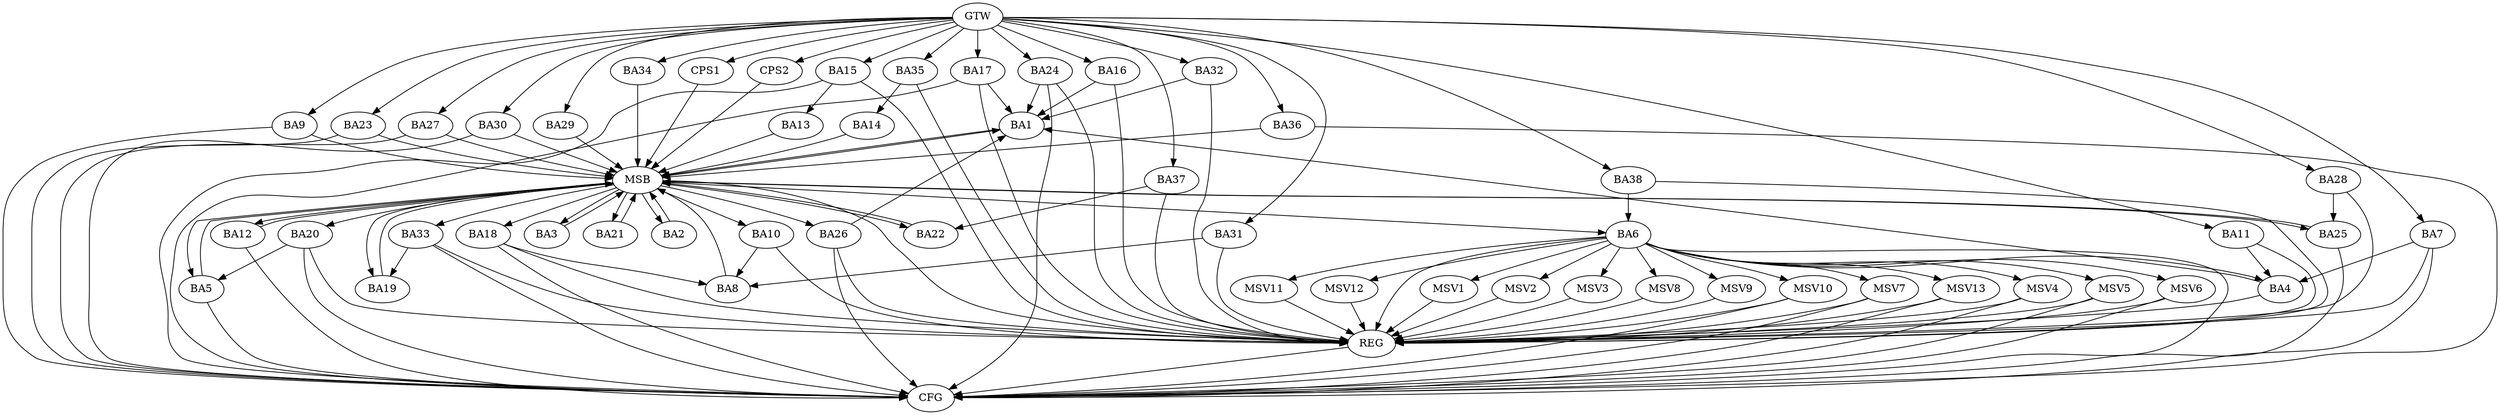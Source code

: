 strict digraph G {
  BA1 [ label="BA1" ];
  BA2 [ label="BA2" ];
  BA3 [ label="BA3" ];
  BA4 [ label="BA4" ];
  BA5 [ label="BA5" ];
  BA6 [ label="BA6" ];
  BA7 [ label="BA7" ];
  BA8 [ label="BA8" ];
  BA9 [ label="BA9" ];
  BA10 [ label="BA10" ];
  BA11 [ label="BA11" ];
  BA12 [ label="BA12" ];
  BA13 [ label="BA13" ];
  BA14 [ label="BA14" ];
  BA15 [ label="BA15" ];
  BA16 [ label="BA16" ];
  BA17 [ label="BA17" ];
  BA18 [ label="BA18" ];
  BA19 [ label="BA19" ];
  BA20 [ label="BA20" ];
  BA21 [ label="BA21" ];
  BA22 [ label="BA22" ];
  BA23 [ label="BA23" ];
  BA24 [ label="BA24" ];
  BA25 [ label="BA25" ];
  BA26 [ label="BA26" ];
  BA27 [ label="BA27" ];
  BA28 [ label="BA28" ];
  BA29 [ label="BA29" ];
  BA30 [ label="BA30" ];
  BA31 [ label="BA31" ];
  BA32 [ label="BA32" ];
  BA33 [ label="BA33" ];
  BA34 [ label="BA34" ];
  BA35 [ label="BA35" ];
  BA36 [ label="BA36" ];
  BA37 [ label="BA37" ];
  BA38 [ label="BA38" ];
  CPS1 [ label="CPS1" ];
  CPS2 [ label="CPS2" ];
  GTW [ label="GTW" ];
  REG [ label="REG" ];
  MSB [ label="MSB" ];
  CFG [ label="CFG" ];
  MSV1 [ label="MSV1" ];
  MSV2 [ label="MSV2" ];
  MSV3 [ label="MSV3" ];
  MSV4 [ label="MSV4" ];
  MSV5 [ label="MSV5" ];
  MSV6 [ label="MSV6" ];
  MSV7 [ label="MSV7" ];
  MSV8 [ label="MSV8" ];
  MSV9 [ label="MSV9" ];
  MSV10 [ label="MSV10" ];
  MSV11 [ label="MSV11" ];
  MSV12 [ label="MSV12" ];
  MSV13 [ label="MSV13" ];
  BA4 -> BA1;
  BA6 -> BA4;
  BA7 -> BA4;
  BA10 -> BA8;
  BA11 -> BA4;
  BA15 -> BA13;
  BA16 -> BA1;
  BA17 -> BA1;
  BA18 -> BA8;
  BA20 -> BA5;
  BA24 -> BA1;
  BA26 -> BA1;
  BA28 -> BA25;
  BA31 -> BA8;
  BA32 -> BA1;
  BA33 -> BA19;
  BA35 -> BA14;
  BA37 -> BA22;
  BA38 -> BA6;
  GTW -> BA7;
  GTW -> BA9;
  GTW -> BA11;
  GTW -> BA15;
  GTW -> BA16;
  GTW -> BA17;
  GTW -> BA23;
  GTW -> BA24;
  GTW -> BA27;
  GTW -> BA28;
  GTW -> BA29;
  GTW -> BA30;
  GTW -> BA31;
  GTW -> BA32;
  GTW -> BA34;
  GTW -> BA35;
  GTW -> BA36;
  GTW -> BA37;
  GTW -> BA38;
  GTW -> CPS1;
  GTW -> CPS2;
  BA4 -> REG;
  BA6 -> REG;
  BA7 -> REG;
  BA10 -> REG;
  BA11 -> REG;
  BA15 -> REG;
  BA16 -> REG;
  BA17 -> REG;
  BA18 -> REG;
  BA20 -> REG;
  BA24 -> REG;
  BA26 -> REG;
  BA28 -> REG;
  BA31 -> REG;
  BA32 -> REG;
  BA33 -> REG;
  BA35 -> REG;
  BA37 -> REG;
  BA38 -> REG;
  BA1 -> MSB;
  MSB -> BA2;
  MSB -> REG;
  BA2 -> MSB;
  MSB -> BA1;
  BA3 -> MSB;
  BA5 -> MSB;
  MSB -> BA3;
  BA8 -> MSB;
  BA9 -> MSB;
  BA12 -> MSB;
  BA13 -> MSB;
  MSB -> BA12;
  BA14 -> MSB;
  BA19 -> MSB;
  BA21 -> MSB;
  BA22 -> MSB;
  BA23 -> MSB;
  MSB -> BA10;
  BA25 -> MSB;
  MSB -> BA21;
  BA27 -> MSB;
  MSB -> BA25;
  BA29 -> MSB;
  MSB -> BA22;
  BA30 -> MSB;
  BA34 -> MSB;
  MSB -> BA26;
  BA36 -> MSB;
  CPS1 -> MSB;
  MSB -> BA33;
  MSB -> BA18;
  CPS2 -> MSB;
  MSB -> BA5;
  MSB -> BA19;
  MSB -> BA6;
  MSB -> BA20;
  BA33 -> CFG;
  BA15 -> CFG;
  BA25 -> CFG;
  BA27 -> CFG;
  BA7 -> CFG;
  BA20 -> CFG;
  BA30 -> CFG;
  BA5 -> CFG;
  BA17 -> CFG;
  BA6 -> CFG;
  BA24 -> CFG;
  BA12 -> CFG;
  BA9 -> CFG;
  BA36 -> CFG;
  BA23 -> CFG;
  BA18 -> CFG;
  BA26 -> CFG;
  REG -> CFG;
  BA6 -> MSV1;
  BA6 -> MSV2;
  BA6 -> MSV3;
  BA6 -> MSV4;
  BA6 -> MSV5;
  MSV1 -> REG;
  MSV2 -> REG;
  MSV3 -> REG;
  MSV4 -> REG;
  MSV4 -> CFG;
  MSV5 -> REG;
  MSV5 -> CFG;
  BA6 -> MSV6;
  MSV6 -> REG;
  MSV6 -> CFG;
  BA6 -> MSV7;
  BA6 -> MSV8;
  BA6 -> MSV9;
  MSV7 -> REG;
  MSV7 -> CFG;
  MSV8 -> REG;
  MSV9 -> REG;
  BA6 -> MSV10;
  BA6 -> MSV11;
  BA6 -> MSV12;
  MSV10 -> REG;
  MSV10 -> CFG;
  MSV11 -> REG;
  MSV12 -> REG;
  BA6 -> MSV13;
  MSV13 -> REG;
  MSV13 -> CFG;
}
